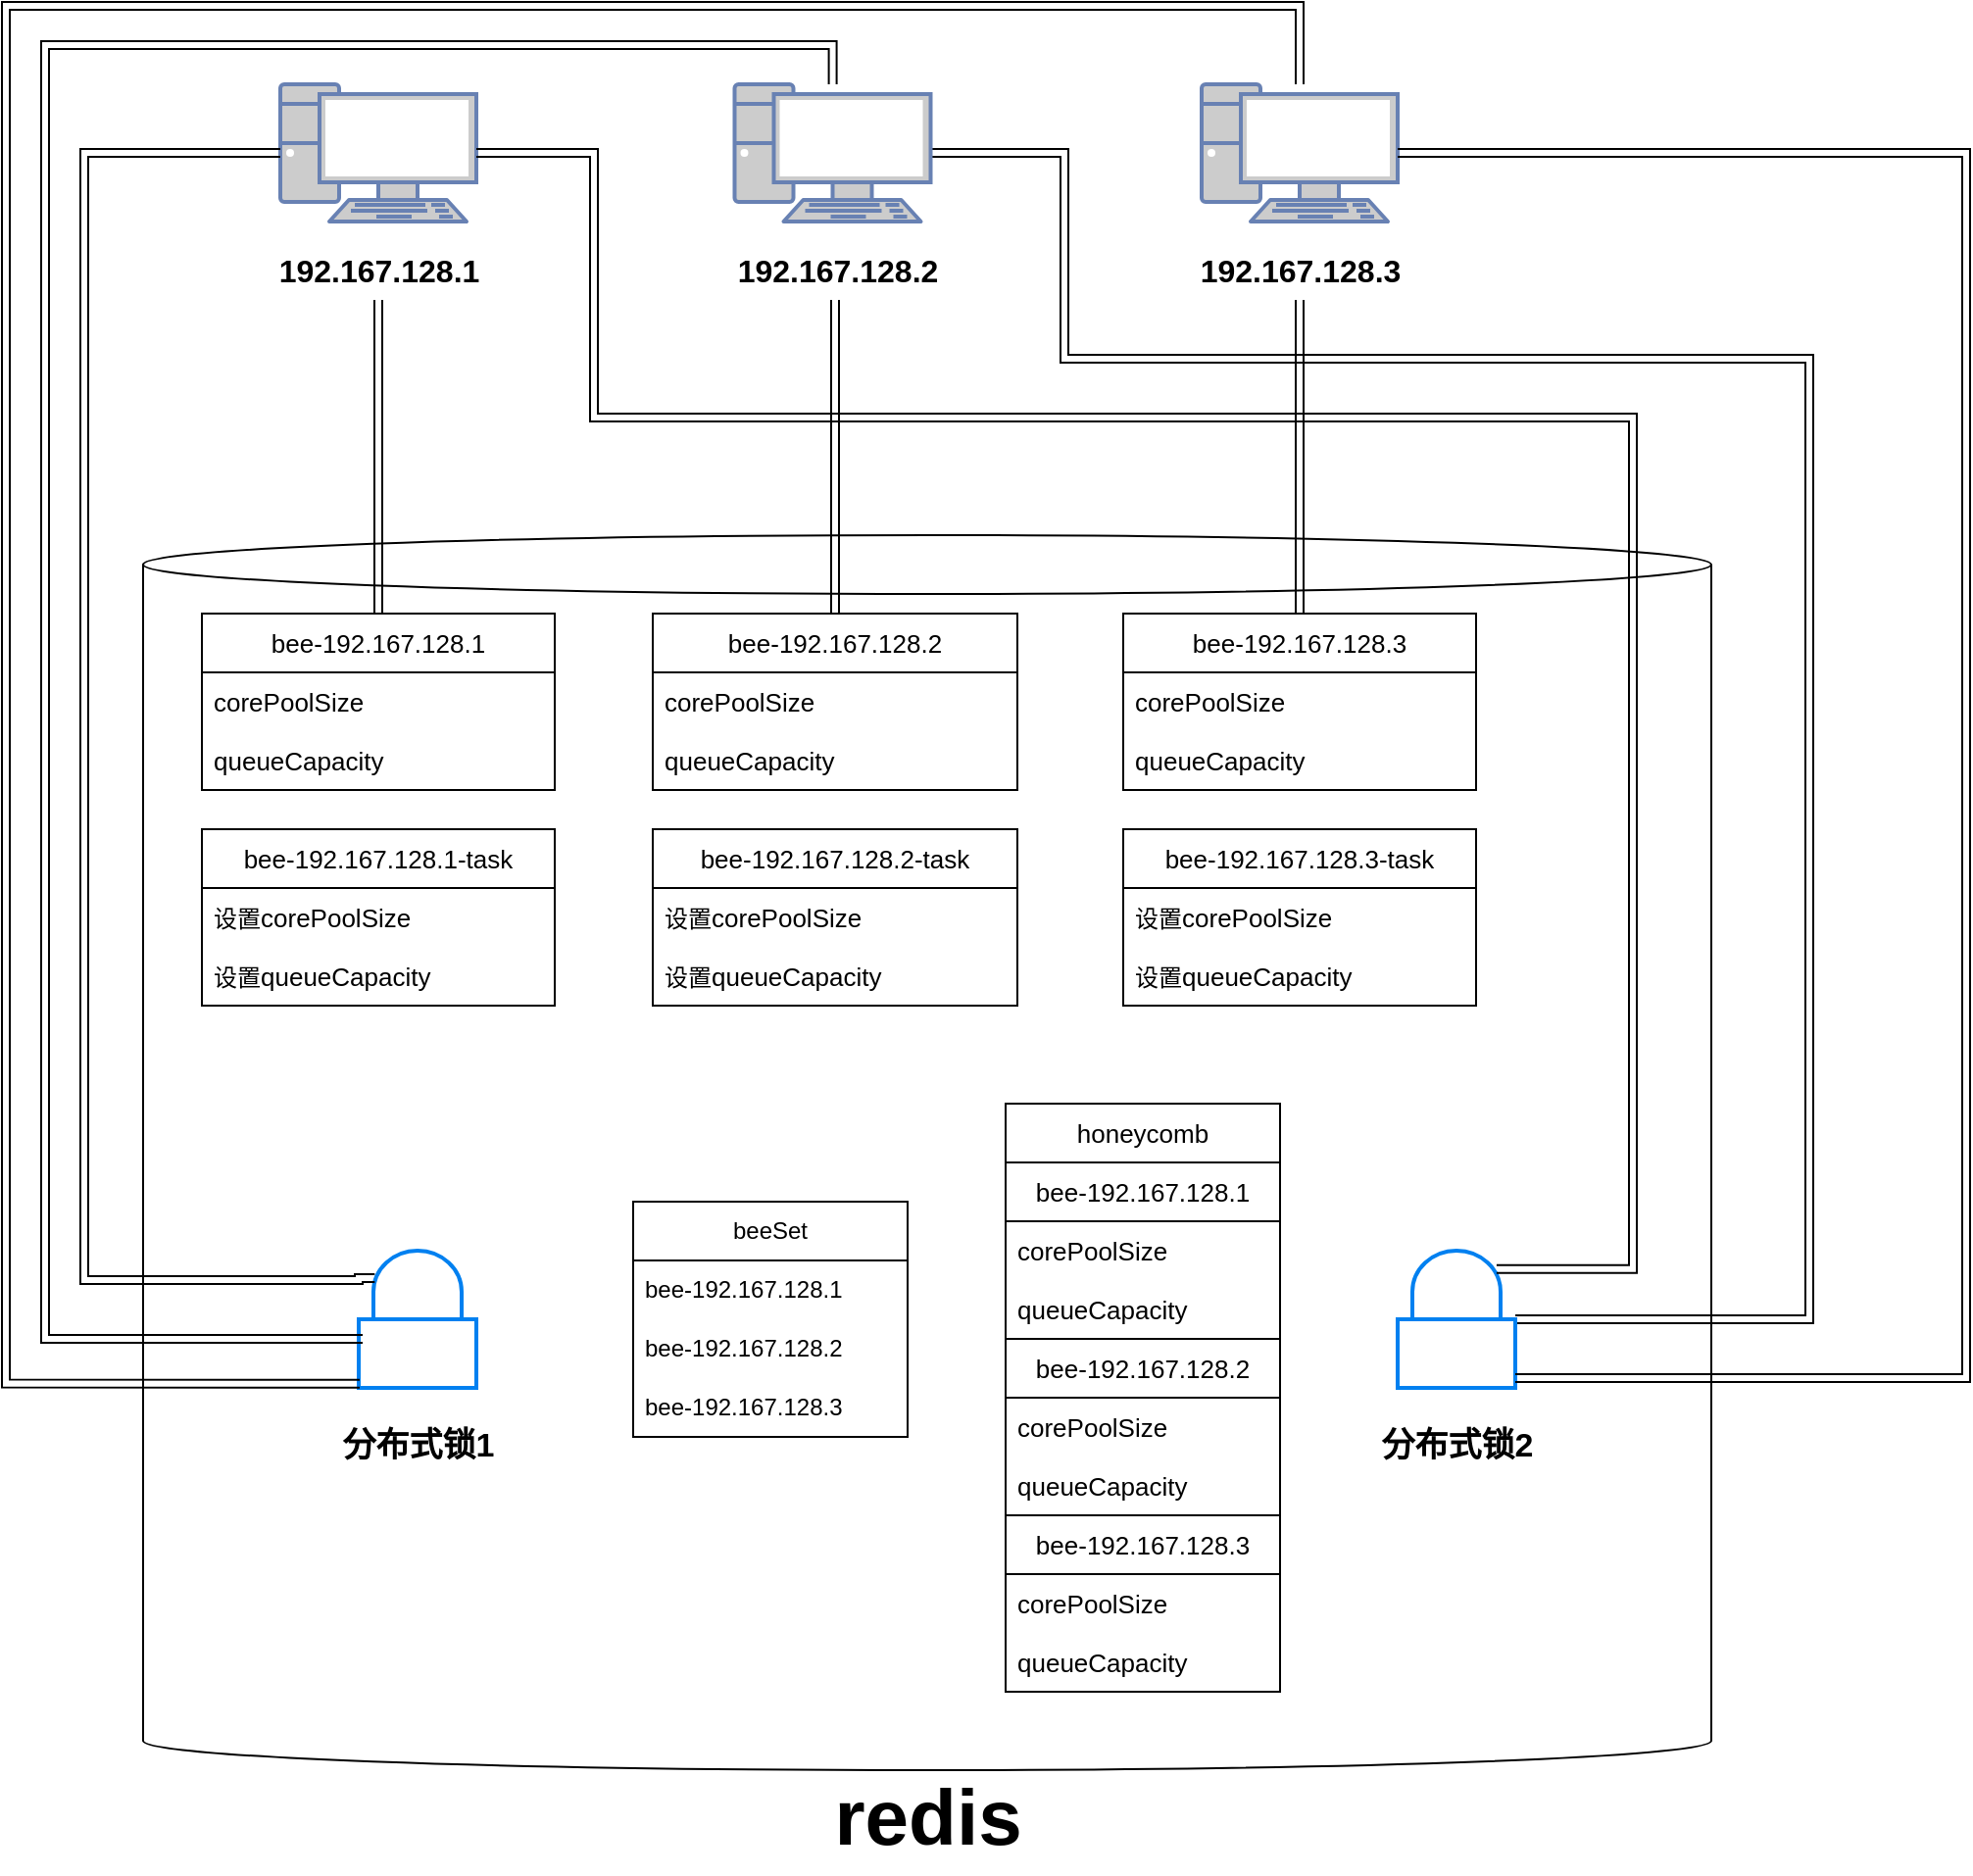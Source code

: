 <mxfile version="24.0.6" type="github">
  <diagram name="第 1 页" id="_pgjwLZcpYCOeipyEx6l">
    <mxGraphModel dx="2120" dy="1344" grid="1" gridSize="10" guides="1" tooltips="1" connect="1" arrows="1" fold="1" page="1" pageScale="1" pageWidth="827" pageHeight="1169" math="0" shadow="0">
      <root>
        <mxCell id="0" />
        <mxCell id="1" parent="0" />
        <mxCell id="dsxaSazf_r-asWUHJ368-59" value="" style="shape=cylinder3;whiteSpace=wrap;html=1;boundedLbl=1;backgroundOutline=1;size=15;" vertex="1" parent="1">
          <mxGeometry x="80" y="490" width="800" height="630" as="geometry" />
        </mxCell>
        <mxCell id="dsxaSazf_r-asWUHJ368-2" value="" style="fontColor=#0066CC;verticalAlign=top;verticalLabelPosition=bottom;labelPosition=center;align=center;html=1;outlineConnect=0;fillColor=#CCCCCC;strokeColor=#6881B3;gradientColor=none;gradientDirection=north;strokeWidth=2;shape=mxgraph.networks.pc;" vertex="1" parent="1">
          <mxGeometry x="150" y="260" width="100" height="70" as="geometry" />
        </mxCell>
        <mxCell id="dsxaSazf_r-asWUHJ368-83" style="edgeStyle=orthogonalEdgeStyle;rounded=0;orthogonalLoop=1;jettySize=auto;html=1;shape=link;" edge="1" parent="1" source="dsxaSazf_r-asWUHJ368-3" target="dsxaSazf_r-asWUHJ368-67">
          <mxGeometry relative="1" as="geometry">
            <Array as="points">
              <mxPoint x="550" y="295" />
              <mxPoint x="550" y="400" />
              <mxPoint x="930" y="400" />
              <mxPoint x="930" y="890" />
            </Array>
          </mxGeometry>
        </mxCell>
        <mxCell id="dsxaSazf_r-asWUHJ368-3" value="" style="fontColor=#0066CC;verticalAlign=top;verticalLabelPosition=bottom;labelPosition=center;align=center;html=1;outlineConnect=0;fillColor=#CCCCCC;strokeColor=#6881B3;gradientColor=none;gradientDirection=north;strokeWidth=2;shape=mxgraph.networks.pc;" vertex="1" parent="1">
          <mxGeometry x="381.75" y="260" width="100" height="70" as="geometry" />
        </mxCell>
        <mxCell id="dsxaSazf_r-asWUHJ368-4" value="" style="fontColor=#0066CC;verticalAlign=top;verticalLabelPosition=bottom;labelPosition=center;align=center;html=1;outlineConnect=0;fillColor=#CCCCCC;strokeColor=#6881B3;gradientColor=none;gradientDirection=north;strokeWidth=2;shape=mxgraph.networks.pc;" vertex="1" parent="1">
          <mxGeometry x="620" y="260" width="100" height="70" as="geometry" />
        </mxCell>
        <mxCell id="dsxaSazf_r-asWUHJ368-62" style="edgeStyle=orthogonalEdgeStyle;rounded=0;orthogonalLoop=1;jettySize=auto;html=1;shape=link;" edge="1" parent="1" source="dsxaSazf_r-asWUHJ368-6" target="dsxaSazf_r-asWUHJ368-39">
          <mxGeometry relative="1" as="geometry" />
        </mxCell>
        <mxCell id="dsxaSazf_r-asWUHJ368-6" value="&lt;font style=&quot;font-size: 16px;&quot;&gt;&lt;b&gt;192.167.128.1&lt;/b&gt;&lt;/font&gt;" style="text;html=1;align=center;verticalAlign=middle;resizable=0;points=[];autosize=1;strokeColor=none;fillColor=none;" vertex="1" parent="1">
          <mxGeometry x="135" y="340" width="130" height="30" as="geometry" />
        </mxCell>
        <mxCell id="dsxaSazf_r-asWUHJ368-64" style="edgeStyle=orthogonalEdgeStyle;rounded=0;orthogonalLoop=1;jettySize=auto;html=1;entryX=0.5;entryY=0;entryDx=0;entryDy=0;shape=link;" edge="1" parent="1" source="dsxaSazf_r-asWUHJ368-7" target="dsxaSazf_r-asWUHJ368-45">
          <mxGeometry relative="1" as="geometry" />
        </mxCell>
        <mxCell id="dsxaSazf_r-asWUHJ368-7" value="&lt;font style=&quot;font-size: 16px;&quot;&gt;&lt;b&gt;192.167.128.3&lt;/b&gt;&lt;/font&gt;" style="text;html=1;align=center;verticalAlign=middle;resizable=0;points=[];autosize=1;strokeColor=none;fillColor=none;" vertex="1" parent="1">
          <mxGeometry x="605" y="340" width="130" height="30" as="geometry" />
        </mxCell>
        <mxCell id="dsxaSazf_r-asWUHJ368-66" style="edgeStyle=orthogonalEdgeStyle;rounded=0;orthogonalLoop=1;jettySize=auto;html=1;entryX=0.5;entryY=0;entryDx=0;entryDy=0;shape=link;" edge="1" parent="1" source="dsxaSazf_r-asWUHJ368-8" target="dsxaSazf_r-asWUHJ368-42">
          <mxGeometry relative="1" as="geometry">
            <Array as="points">
              <mxPoint x="433" y="450" />
              <mxPoint x="433" y="450" />
            </Array>
          </mxGeometry>
        </mxCell>
        <mxCell id="dsxaSazf_r-asWUHJ368-8" value="&lt;font style=&quot;font-size: 16px;&quot;&gt;&lt;b&gt;192.167.128.2&lt;/b&gt;&lt;/font&gt;" style="text;html=1;align=center;verticalAlign=middle;resizable=0;points=[];autosize=1;strokeColor=none;fillColor=none;" vertex="1" parent="1">
          <mxGeometry x="369.25" y="340" width="130" height="30" as="geometry" />
        </mxCell>
        <mxCell id="dsxaSazf_r-asWUHJ368-9" value="beeSet" style="swimlane;fontStyle=0;childLayout=stackLayout;horizontal=1;startSize=30;horizontalStack=0;resizeParent=1;resizeParentMax=0;resizeLast=0;collapsible=1;marginBottom=0;whiteSpace=wrap;html=1;" vertex="1" parent="1">
          <mxGeometry x="330" y="830" width="140" height="120" as="geometry" />
        </mxCell>
        <mxCell id="dsxaSazf_r-asWUHJ368-10" value="bee-&lt;span style=&quot;text-align: center; text-wrap: nowrap;&quot;&gt;192.167.128.1&lt;/span&gt;" style="text;strokeColor=none;fillColor=none;align=left;verticalAlign=middle;spacingLeft=4;spacingRight=4;overflow=hidden;points=[[0,0.5],[1,0.5]];portConstraint=eastwest;rotatable=0;whiteSpace=wrap;html=1;" vertex="1" parent="dsxaSazf_r-asWUHJ368-9">
          <mxGeometry y="30" width="140" height="30" as="geometry" />
        </mxCell>
        <mxCell id="dsxaSazf_r-asWUHJ368-11" value="bee-&lt;span style=&quot;text-wrap: nowrap; text-align: center;&quot;&gt;192.167.128.2&lt;/span&gt;" style="text;strokeColor=none;fillColor=none;align=left;verticalAlign=middle;spacingLeft=4;spacingRight=4;overflow=hidden;points=[[0,0.5],[1,0.5]];portConstraint=eastwest;rotatable=0;whiteSpace=wrap;html=1;" vertex="1" parent="dsxaSazf_r-asWUHJ368-9">
          <mxGeometry y="60" width="140" height="30" as="geometry" />
        </mxCell>
        <mxCell id="dsxaSazf_r-asWUHJ368-12" value="bee-&lt;span style=&quot;text-wrap: nowrap; text-align: center;&quot;&gt;192.167.128.3&lt;/span&gt;" style="text;strokeColor=none;fillColor=none;align=left;verticalAlign=middle;spacingLeft=4;spacingRight=4;overflow=hidden;points=[[0,0.5],[1,0.5]];portConstraint=eastwest;rotatable=0;whiteSpace=wrap;html=1;" vertex="1" parent="dsxaSazf_r-asWUHJ368-9">
          <mxGeometry y="90" width="140" height="30" as="geometry" />
        </mxCell>
        <mxCell id="dsxaSazf_r-asWUHJ368-18" value="honeycomb" style="swimlane;fontStyle=0;childLayout=stackLayout;horizontal=1;startSize=30;horizontalStack=0;resizeParent=1;resizeParentMax=0;resizeLast=0;collapsible=1;marginBottom=0;whiteSpace=wrap;fontSize=13;textShadow=0;" vertex="1" parent="1">
          <mxGeometry x="520" y="780" width="140" height="300" as="geometry" />
        </mxCell>
        <mxCell id="dsxaSazf_r-asWUHJ368-22" value="bee-192.167.128.1" style="swimlane;fontStyle=0;childLayout=stackLayout;horizontal=1;startSize=30;horizontalStack=0;resizeParent=1;resizeParentMax=0;resizeLast=0;collapsible=1;marginBottom=0;whiteSpace=wrap;fontSize=13;textShadow=0;" vertex="1" parent="dsxaSazf_r-asWUHJ368-18">
          <mxGeometry y="30" width="140" height="90" as="geometry" />
        </mxCell>
        <mxCell id="dsxaSazf_r-asWUHJ368-23" value="corePoolSize" style="text;strokeColor=none;fillColor=none;align=left;verticalAlign=middle;spacingLeft=4;spacingRight=4;overflow=hidden;points=[[0,0.5],[1,0.5]];portConstraint=eastwest;rotatable=0;whiteSpace=wrap;fontSize=13;fontStyle=0;textShadow=0;" vertex="1" parent="dsxaSazf_r-asWUHJ368-22">
          <mxGeometry y="30" width="140" height="30" as="geometry" />
        </mxCell>
        <mxCell id="dsxaSazf_r-asWUHJ368-24" value="queueCapacity" style="text;strokeColor=none;fillColor=none;align=left;verticalAlign=middle;spacingLeft=4;spacingRight=4;overflow=hidden;points=[[0,0.5],[1,0.5]];portConstraint=eastwest;rotatable=0;whiteSpace=wrap;fontSize=13;fontStyle=0;textShadow=0;" vertex="1" parent="dsxaSazf_r-asWUHJ368-22">
          <mxGeometry y="60" width="140" height="30" as="geometry" />
        </mxCell>
        <mxCell id="dsxaSazf_r-asWUHJ368-26" value="bee-192.167.128.2" style="swimlane;fontStyle=0;childLayout=stackLayout;horizontal=1;startSize=30;horizontalStack=0;resizeParent=1;resizeParentMax=0;resizeLast=0;collapsible=1;marginBottom=0;whiteSpace=wrap;fontSize=13;textShadow=0;" vertex="1" parent="dsxaSazf_r-asWUHJ368-18">
          <mxGeometry y="120" width="140" height="90" as="geometry" />
        </mxCell>
        <mxCell id="dsxaSazf_r-asWUHJ368-27" value="corePoolSize" style="text;strokeColor=none;fillColor=none;align=left;verticalAlign=middle;spacingLeft=4;spacingRight=4;overflow=hidden;points=[[0,0.5],[1,0.5]];portConstraint=eastwest;rotatable=0;whiteSpace=wrap;fontSize=13;fontStyle=0;textShadow=0;" vertex="1" parent="dsxaSazf_r-asWUHJ368-26">
          <mxGeometry y="30" width="140" height="30" as="geometry" />
        </mxCell>
        <mxCell id="dsxaSazf_r-asWUHJ368-28" value="queueCapacity" style="text;strokeColor=none;fillColor=none;align=left;verticalAlign=middle;spacingLeft=4;spacingRight=4;overflow=hidden;points=[[0,0.5],[1,0.5]];portConstraint=eastwest;rotatable=0;whiteSpace=wrap;fontSize=13;fontStyle=0;textShadow=0;" vertex="1" parent="dsxaSazf_r-asWUHJ368-26">
          <mxGeometry y="60" width="140" height="30" as="geometry" />
        </mxCell>
        <mxCell id="dsxaSazf_r-asWUHJ368-30" value="bee-192.167.128.3" style="swimlane;fontStyle=0;childLayout=stackLayout;horizontal=1;startSize=30;horizontalStack=0;resizeParent=1;resizeParentMax=0;resizeLast=0;collapsible=1;marginBottom=0;whiteSpace=wrap;fontSize=13;textShadow=0;" vertex="1" parent="dsxaSazf_r-asWUHJ368-18">
          <mxGeometry y="210" width="140" height="90" as="geometry" />
        </mxCell>
        <mxCell id="dsxaSazf_r-asWUHJ368-31" value="corePoolSize" style="text;strokeColor=none;fillColor=none;align=left;verticalAlign=middle;spacingLeft=4;spacingRight=4;overflow=hidden;points=[[0,0.5],[1,0.5]];portConstraint=eastwest;rotatable=0;whiteSpace=wrap;fontSize=13;fontStyle=0;textShadow=0;" vertex="1" parent="dsxaSazf_r-asWUHJ368-30">
          <mxGeometry y="30" width="140" height="30" as="geometry" />
        </mxCell>
        <mxCell id="dsxaSazf_r-asWUHJ368-32" value="queueCapacity" style="text;strokeColor=none;fillColor=none;align=left;verticalAlign=middle;spacingLeft=4;spacingRight=4;overflow=hidden;points=[[0,0.5],[1,0.5]];portConstraint=eastwest;rotatable=0;whiteSpace=wrap;fontSize=13;fontStyle=0;textShadow=0;" vertex="1" parent="dsxaSazf_r-asWUHJ368-30">
          <mxGeometry y="60" width="140" height="30" as="geometry" />
        </mxCell>
        <mxCell id="dsxaSazf_r-asWUHJ368-39" value="bee-192.167.128.1" style="swimlane;fontStyle=0;childLayout=stackLayout;horizontal=1;startSize=30;horizontalStack=0;resizeParent=1;resizeParentMax=0;resizeLast=0;collapsible=1;marginBottom=0;whiteSpace=wrap;fontSize=13;textShadow=0;" vertex="1" parent="1">
          <mxGeometry x="110" y="530" width="180" height="90" as="geometry" />
        </mxCell>
        <mxCell id="dsxaSazf_r-asWUHJ368-40" value="corePoolSize" style="text;strokeColor=none;fillColor=none;align=left;verticalAlign=middle;spacingLeft=4;spacingRight=4;overflow=hidden;points=[[0,0.5],[1,0.5]];portConstraint=eastwest;rotatable=0;whiteSpace=wrap;fontSize=13;fontStyle=0;textShadow=0;" vertex="1" parent="dsxaSazf_r-asWUHJ368-39">
          <mxGeometry y="30" width="180" height="30" as="geometry" />
        </mxCell>
        <mxCell id="dsxaSazf_r-asWUHJ368-41" value="queueCapacity" style="text;strokeColor=none;fillColor=none;align=left;verticalAlign=middle;spacingLeft=4;spacingRight=4;overflow=hidden;points=[[0,0.5],[1,0.5]];portConstraint=eastwest;rotatable=0;whiteSpace=wrap;fontSize=13;fontStyle=0;textShadow=0;" vertex="1" parent="dsxaSazf_r-asWUHJ368-39">
          <mxGeometry y="60" width="180" height="30" as="geometry" />
        </mxCell>
        <mxCell id="dsxaSazf_r-asWUHJ368-42" value="bee-192.167.128.2" style="swimlane;fontStyle=0;childLayout=stackLayout;horizontal=1;startSize=30;horizontalStack=0;resizeParent=1;resizeParentMax=0;resizeLast=0;collapsible=1;marginBottom=0;whiteSpace=wrap;fontSize=13;textShadow=0;" vertex="1" parent="1">
          <mxGeometry x="340" y="530" width="186" height="90" as="geometry" />
        </mxCell>
        <mxCell id="dsxaSazf_r-asWUHJ368-43" value="corePoolSize" style="text;strokeColor=none;fillColor=none;align=left;verticalAlign=middle;spacingLeft=4;spacingRight=4;overflow=hidden;points=[[0,0.5],[1,0.5]];portConstraint=eastwest;rotatable=0;whiteSpace=wrap;fontSize=13;fontStyle=0;textShadow=0;" vertex="1" parent="dsxaSazf_r-asWUHJ368-42">
          <mxGeometry y="30" width="186" height="30" as="geometry" />
        </mxCell>
        <mxCell id="dsxaSazf_r-asWUHJ368-44" value="queueCapacity" style="text;strokeColor=none;fillColor=none;align=left;verticalAlign=middle;spacingLeft=4;spacingRight=4;overflow=hidden;points=[[0,0.5],[1,0.5]];portConstraint=eastwest;rotatable=0;whiteSpace=wrap;fontSize=13;fontStyle=0;textShadow=0;" vertex="1" parent="dsxaSazf_r-asWUHJ368-42">
          <mxGeometry y="60" width="186" height="30" as="geometry" />
        </mxCell>
        <mxCell id="dsxaSazf_r-asWUHJ368-45" value="bee-192.167.128.3" style="swimlane;fontStyle=0;childLayout=stackLayout;horizontal=1;startSize=30;horizontalStack=0;resizeParent=1;resizeParentMax=0;resizeLast=0;collapsible=1;marginBottom=0;whiteSpace=wrap;fontSize=13;textShadow=0;" vertex="1" parent="1">
          <mxGeometry x="580" y="530" width="180" height="90" as="geometry" />
        </mxCell>
        <mxCell id="dsxaSazf_r-asWUHJ368-46" value="corePoolSize" style="text;strokeColor=none;fillColor=none;align=left;verticalAlign=middle;spacingLeft=4;spacingRight=4;overflow=hidden;points=[[0,0.5],[1,0.5]];portConstraint=eastwest;rotatable=0;whiteSpace=wrap;fontSize=13;fontStyle=0;textShadow=0;" vertex="1" parent="dsxaSazf_r-asWUHJ368-45">
          <mxGeometry y="30" width="180" height="30" as="geometry" />
        </mxCell>
        <mxCell id="dsxaSazf_r-asWUHJ368-47" value="queueCapacity" style="text;strokeColor=none;fillColor=none;align=left;verticalAlign=middle;spacingLeft=4;spacingRight=4;overflow=hidden;points=[[0,0.5],[1,0.5]];portConstraint=eastwest;rotatable=0;whiteSpace=wrap;fontSize=13;fontStyle=0;textShadow=0;" vertex="1" parent="dsxaSazf_r-asWUHJ368-45">
          <mxGeometry y="60" width="180" height="30" as="geometry" />
        </mxCell>
        <mxCell id="dsxaSazf_r-asWUHJ368-48" value="&lt;span style=&quot;font-size: 13px;&quot;&gt;bee-192.167.128.3-task&lt;/span&gt;" style="swimlane;fontStyle=0;childLayout=stackLayout;horizontal=1;startSize=30;horizontalStack=0;resizeParent=1;resizeParentMax=0;resizeLast=0;collapsible=1;marginBottom=0;whiteSpace=wrap;html=1;" vertex="1" parent="1">
          <mxGeometry x="580" y="640" width="180" height="90" as="geometry" />
        </mxCell>
        <mxCell id="dsxaSazf_r-asWUHJ368-49" value="设置&lt;span style=&quot;font-size: 13px;&quot;&gt;corePoolSize&lt;/span&gt;" style="text;strokeColor=none;fillColor=none;align=left;verticalAlign=middle;spacingLeft=4;spacingRight=4;overflow=hidden;points=[[0,0.5],[1,0.5]];portConstraint=eastwest;rotatable=0;whiteSpace=wrap;html=1;" vertex="1" parent="dsxaSazf_r-asWUHJ368-48">
          <mxGeometry y="30" width="180" height="30" as="geometry" />
        </mxCell>
        <mxCell id="dsxaSazf_r-asWUHJ368-50" value="设置&lt;span style=&quot;font-size: 13px;&quot;&gt;queueCapacity&lt;/span&gt;" style="text;strokeColor=none;fillColor=none;align=left;verticalAlign=middle;spacingLeft=4;spacingRight=4;overflow=hidden;points=[[0,0.5],[1,0.5]];portConstraint=eastwest;rotatable=0;whiteSpace=wrap;html=1;" vertex="1" parent="dsxaSazf_r-asWUHJ368-48">
          <mxGeometry y="60" width="180" height="30" as="geometry" />
        </mxCell>
        <mxCell id="dsxaSazf_r-asWUHJ368-53" value="&lt;span style=&quot;font-size: 13px;&quot;&gt;bee-192.167.128.1-task&lt;/span&gt;" style="swimlane;fontStyle=0;childLayout=stackLayout;horizontal=1;startSize=30;horizontalStack=0;resizeParent=1;resizeParentMax=0;resizeLast=0;collapsible=1;marginBottom=0;whiteSpace=wrap;html=1;" vertex="1" parent="1">
          <mxGeometry x="110" y="640" width="180" height="90" as="geometry" />
        </mxCell>
        <mxCell id="dsxaSazf_r-asWUHJ368-54" value="设置&lt;span style=&quot;font-size: 13px;&quot;&gt;corePoolSize&lt;/span&gt;" style="text;strokeColor=none;fillColor=none;align=left;verticalAlign=middle;spacingLeft=4;spacingRight=4;overflow=hidden;points=[[0,0.5],[1,0.5]];portConstraint=eastwest;rotatable=0;whiteSpace=wrap;html=1;" vertex="1" parent="dsxaSazf_r-asWUHJ368-53">
          <mxGeometry y="30" width="180" height="30" as="geometry" />
        </mxCell>
        <mxCell id="dsxaSazf_r-asWUHJ368-55" value="设置&lt;span style=&quot;font-size: 13px;&quot;&gt;queueCapacity&lt;/span&gt;" style="text;strokeColor=none;fillColor=none;align=left;verticalAlign=middle;spacingLeft=4;spacingRight=4;overflow=hidden;points=[[0,0.5],[1,0.5]];portConstraint=eastwest;rotatable=0;whiteSpace=wrap;html=1;" vertex="1" parent="dsxaSazf_r-asWUHJ368-53">
          <mxGeometry y="60" width="180" height="30" as="geometry" />
        </mxCell>
        <mxCell id="dsxaSazf_r-asWUHJ368-56" value="&lt;span style=&quot;font-size: 13px;&quot;&gt;bee-192.167.128.2-task&lt;/span&gt;" style="swimlane;fontStyle=0;childLayout=stackLayout;horizontal=1;startSize=30;horizontalStack=0;resizeParent=1;resizeParentMax=0;resizeLast=0;collapsible=1;marginBottom=0;whiteSpace=wrap;html=1;" vertex="1" parent="1">
          <mxGeometry x="340" y="640" width="186" height="90" as="geometry" />
        </mxCell>
        <mxCell id="dsxaSazf_r-asWUHJ368-57" value="设置&lt;span style=&quot;font-size: 13px;&quot;&gt;corePoolSize&lt;/span&gt;" style="text;strokeColor=none;fillColor=none;align=left;verticalAlign=middle;spacingLeft=4;spacingRight=4;overflow=hidden;points=[[0,0.5],[1,0.5]];portConstraint=eastwest;rotatable=0;whiteSpace=wrap;html=1;" vertex="1" parent="dsxaSazf_r-asWUHJ368-56">
          <mxGeometry y="30" width="186" height="30" as="geometry" />
        </mxCell>
        <mxCell id="dsxaSazf_r-asWUHJ368-58" value="设置&lt;span style=&quot;font-size: 13px;&quot;&gt;queueCapacity&lt;/span&gt;" style="text;strokeColor=none;fillColor=none;align=left;verticalAlign=middle;spacingLeft=4;spacingRight=4;overflow=hidden;points=[[0,0.5],[1,0.5]];portConstraint=eastwest;rotatable=0;whiteSpace=wrap;html=1;" vertex="1" parent="dsxaSazf_r-asWUHJ368-56">
          <mxGeometry y="60" width="186" height="30" as="geometry" />
        </mxCell>
        <mxCell id="dsxaSazf_r-asWUHJ368-60" value="&lt;font style=&quot;font-size: 40px;&quot;&gt;&lt;b&gt;redis&lt;/b&gt;&lt;/font&gt;" style="text;html=1;align=center;verticalAlign=middle;resizable=0;points=[];autosize=1;strokeColor=none;fillColor=none;" vertex="1" parent="1">
          <mxGeometry x="420" y="1113" width="120" height="60" as="geometry" />
        </mxCell>
        <mxCell id="dsxaSazf_r-asWUHJ368-67" value="" style="html=1;verticalLabelPosition=bottom;align=center;labelBackgroundColor=#ffffff;verticalAlign=top;strokeWidth=2;strokeColor=#0080F0;shadow=0;dashed=0;shape=mxgraph.ios7.icons.locked;" vertex="1" parent="1">
          <mxGeometry x="720" y="855" width="60" height="70" as="geometry" />
        </mxCell>
        <mxCell id="dsxaSazf_r-asWUHJ368-74" value="" style="html=1;verticalLabelPosition=bottom;align=center;labelBackgroundColor=#ffffff;verticalAlign=top;strokeWidth=2;strokeColor=#0080F0;shadow=0;dashed=0;shape=mxgraph.ios7.icons.locked;" vertex="1" parent="1">
          <mxGeometry x="190" y="855" width="60" height="70" as="geometry" />
        </mxCell>
        <mxCell id="dsxaSazf_r-asWUHJ368-79" style="edgeStyle=orthogonalEdgeStyle;rounded=0;orthogonalLoop=1;jettySize=auto;html=1;entryX=0.136;entryY=0.2;entryDx=0;entryDy=0;entryPerimeter=0;shape=link;" edge="1" parent="1" source="dsxaSazf_r-asWUHJ368-2" target="dsxaSazf_r-asWUHJ368-74">
          <mxGeometry relative="1" as="geometry">
            <Array as="points">
              <mxPoint x="50" y="295" />
              <mxPoint x="50" y="870" />
              <mxPoint x="190" y="870" />
            </Array>
          </mxGeometry>
        </mxCell>
        <mxCell id="dsxaSazf_r-asWUHJ368-80" style="edgeStyle=orthogonalEdgeStyle;rounded=0;orthogonalLoop=1;jettySize=auto;html=1;shape=link;" edge="1" parent="1" source="dsxaSazf_r-asWUHJ368-3">
          <mxGeometry relative="1" as="geometry">
            <mxPoint x="192" y="900" as="targetPoint" />
            <Array as="points">
              <mxPoint x="432" y="240" />
              <mxPoint x="30" y="240" />
              <mxPoint x="30" y="900" />
              <mxPoint x="192" y="900" />
            </Array>
          </mxGeometry>
        </mxCell>
        <mxCell id="dsxaSazf_r-asWUHJ368-81" style="edgeStyle=orthogonalEdgeStyle;rounded=0;orthogonalLoop=1;jettySize=auto;html=1;entryX=0.008;entryY=0.969;entryDx=0;entryDy=0;entryPerimeter=0;shape=link;" edge="1" parent="1" source="dsxaSazf_r-asWUHJ368-4" target="dsxaSazf_r-asWUHJ368-74">
          <mxGeometry relative="1" as="geometry">
            <Array as="points">
              <mxPoint x="670" y="220" />
              <mxPoint x="10" y="220" />
              <mxPoint x="10" y="923" />
            </Array>
          </mxGeometry>
        </mxCell>
        <mxCell id="dsxaSazf_r-asWUHJ368-82" style="edgeStyle=orthogonalEdgeStyle;rounded=0;orthogonalLoop=1;jettySize=auto;html=1;shape=link;" edge="1" parent="1" source="dsxaSazf_r-asWUHJ368-4" target="dsxaSazf_r-asWUHJ368-67">
          <mxGeometry relative="1" as="geometry">
            <Array as="points">
              <mxPoint x="1010" y="295" />
              <mxPoint x="1010" y="920" />
            </Array>
          </mxGeometry>
        </mxCell>
        <mxCell id="dsxaSazf_r-asWUHJ368-84" style="edgeStyle=orthogonalEdgeStyle;rounded=0;orthogonalLoop=1;jettySize=auto;html=1;entryX=0.841;entryY=0.134;entryDx=0;entryDy=0;entryPerimeter=0;shape=link;" edge="1" parent="1" source="dsxaSazf_r-asWUHJ368-2" target="dsxaSazf_r-asWUHJ368-67">
          <mxGeometry relative="1" as="geometry">
            <Array as="points">
              <mxPoint x="310" y="295" />
              <mxPoint x="310" y="430" />
              <mxPoint x="840" y="430" />
              <mxPoint x="840" y="864" />
            </Array>
          </mxGeometry>
        </mxCell>
        <mxCell id="dsxaSazf_r-asWUHJ368-85" value="&lt;font style=&quot;font-size: 17px;&quot;&gt;&lt;b&gt;分布式锁1&lt;/b&gt;&lt;/font&gt;" style="text;html=1;align=center;verticalAlign=middle;resizable=0;points=[];autosize=1;strokeColor=none;fillColor=none;" vertex="1" parent="1">
          <mxGeometry x="170" y="940" width="100" height="30" as="geometry" />
        </mxCell>
        <mxCell id="dsxaSazf_r-asWUHJ368-86" value="&lt;font style=&quot;font-size: 17px;&quot;&gt;&lt;b&gt;分布式锁2&lt;/b&gt;&lt;/font&gt;" style="text;html=1;align=center;verticalAlign=middle;resizable=0;points=[];autosize=1;strokeColor=none;fillColor=none;" vertex="1" parent="1">
          <mxGeometry x="700" y="940" width="100" height="30" as="geometry" />
        </mxCell>
      </root>
    </mxGraphModel>
  </diagram>
</mxfile>
